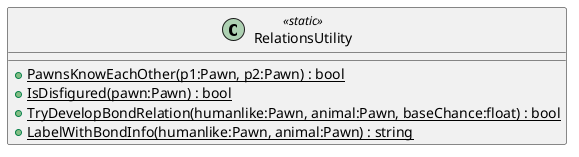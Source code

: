 @startuml
class RelationsUtility <<static>> {
    + {static} PawnsKnowEachOther(p1:Pawn, p2:Pawn) : bool
    + {static} IsDisfigured(pawn:Pawn) : bool
    + {static} TryDevelopBondRelation(humanlike:Pawn, animal:Pawn, baseChance:float) : bool
    + {static} LabelWithBondInfo(humanlike:Pawn, animal:Pawn) : string
}
@enduml
